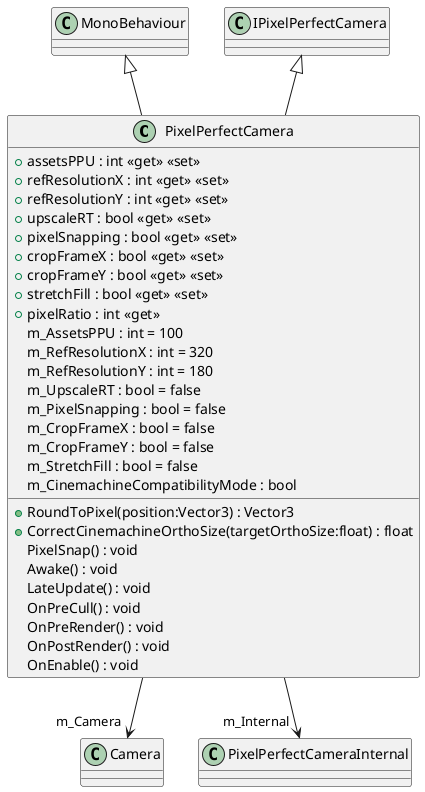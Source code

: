 @startuml
class PixelPerfectCamera {
    + assetsPPU : int <<get>> <<set>>
    + refResolutionX : int <<get>> <<set>>
    + refResolutionY : int <<get>> <<set>>
    + upscaleRT : bool <<get>> <<set>>
    + pixelSnapping : bool <<get>> <<set>>
    + cropFrameX : bool <<get>> <<set>>
    + cropFrameY : bool <<get>> <<set>>
    + stretchFill : bool <<get>> <<set>>
    + pixelRatio : int <<get>>
    + RoundToPixel(position:Vector3) : Vector3
    + CorrectCinemachineOrthoSize(targetOrthoSize:float) : float
    m_AssetsPPU : int = 100
    m_RefResolutionX : int = 320
    m_RefResolutionY : int = 180
    m_UpscaleRT : bool = false
    m_PixelSnapping : bool = false
    m_CropFrameX : bool = false
    m_CropFrameY : bool = false
    m_StretchFill : bool = false
    m_CinemachineCompatibilityMode : bool
    PixelSnap() : void
    Awake() : void
    LateUpdate() : void
    OnPreCull() : void
    OnPreRender() : void
    OnPostRender() : void
    OnEnable() : void
}
MonoBehaviour <|-- PixelPerfectCamera
IPixelPerfectCamera <|-- PixelPerfectCamera
PixelPerfectCamera --> "m_Camera" Camera
PixelPerfectCamera --> "m_Internal" PixelPerfectCameraInternal
@enduml
